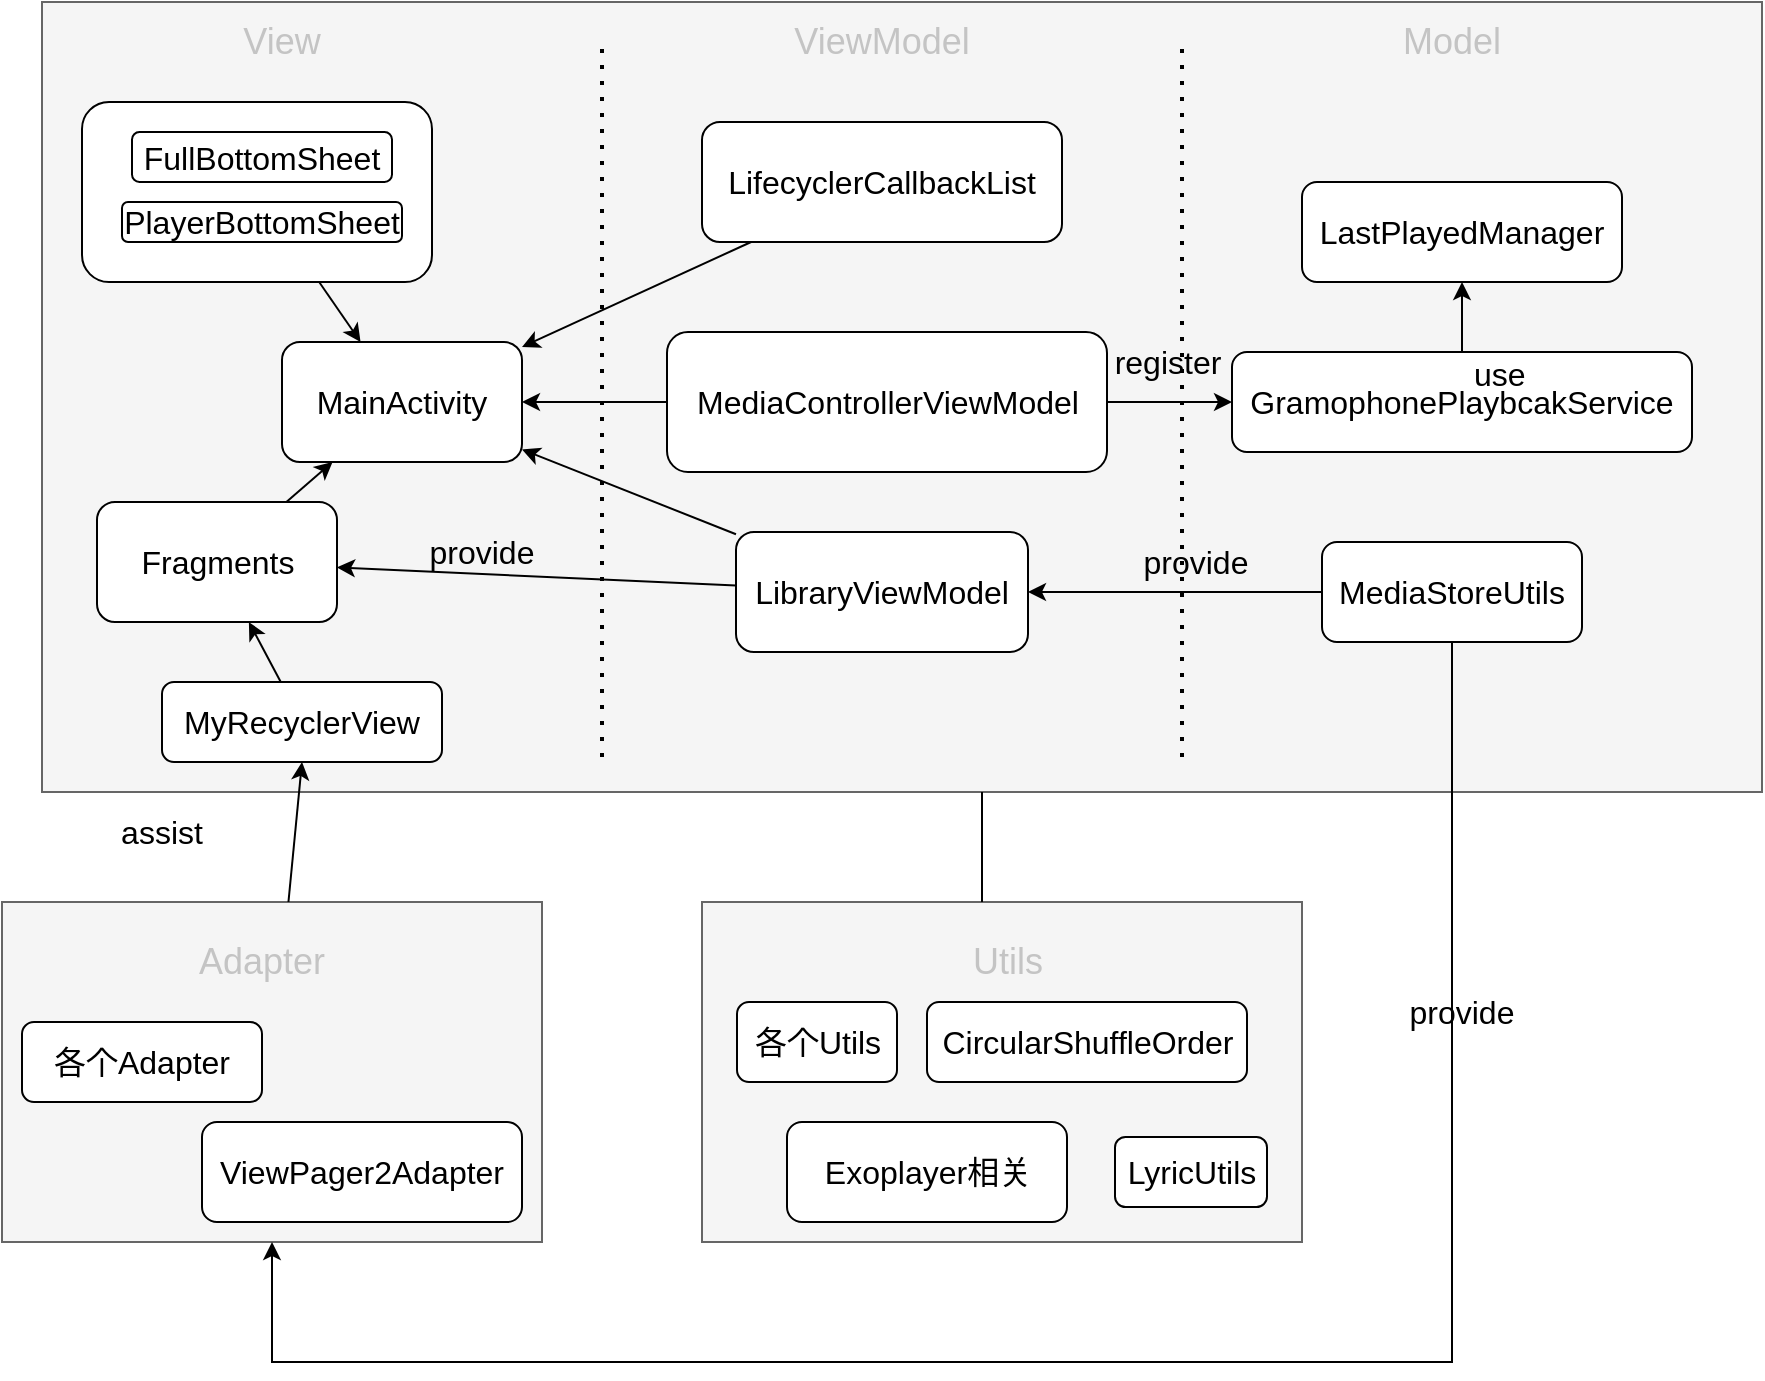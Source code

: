 <mxfile version="24.6.3" type="github">
  <diagram name="第 1 页" id="Te7wpRWQvnTpZzfU_cKO">
    <mxGraphModel dx="2338" dy="951" grid="1" gridSize="10" guides="1" tooltips="1" connect="1" arrows="1" fold="1" page="1" pageScale="1" pageWidth="827" pageHeight="1169" math="0" shadow="0">
      <root>
        <mxCell id="0" />
        <mxCell id="1" parent="0" />
        <mxCell id="id-Jjma-5_dawjfT9T-a-1" value="" style="rounded=0;whiteSpace=wrap;html=1;fillColor=#f5f5f5;fontColor=#333333;strokeColor=#666666;" vertex="1" parent="1">
          <mxGeometry x="-50" y="270" width="860" height="395" as="geometry" />
        </mxCell>
        <mxCell id="id-Jjma-5_dawjfT9T-a-2" value="" style="endArrow=none;dashed=1;html=1;dashPattern=1 3;strokeWidth=2;rounded=0;" edge="1" parent="1">
          <mxGeometry width="50" height="50" relative="1" as="geometry">
            <mxPoint x="230" y="647.5" as="sourcePoint" />
            <mxPoint x="230" y="287.5" as="targetPoint" />
          </mxGeometry>
        </mxCell>
        <mxCell id="id-Jjma-5_dawjfT9T-a-3" value="" style="endArrow=none;dashed=1;html=1;dashPattern=1 3;strokeWidth=2;rounded=0;" edge="1" parent="1">
          <mxGeometry width="50" height="50" relative="1" as="geometry">
            <mxPoint x="520" y="647.5" as="sourcePoint" />
            <mxPoint x="520" y="287.5" as="targetPoint" />
          </mxGeometry>
        </mxCell>
        <mxCell id="id-Jjma-5_dawjfT9T-a-4" value="&lt;font color=&quot;#c4c4c4&quot; style=&quot;font-size: 18px;&quot;&gt;View&lt;/font&gt;" style="text;html=1;strokeColor=none;fillColor=none;align=center;verticalAlign=middle;whiteSpace=wrap;rounded=0;" vertex="1" parent="1">
          <mxGeometry x="30" y="270" width="80" height="40" as="geometry" />
        </mxCell>
        <mxCell id="id-Jjma-5_dawjfT9T-a-5" value="&lt;font color=&quot;#c4c4c4&quot; style=&quot;font-size: 18px;&quot;&gt;ViewModel&lt;/font&gt;" style="text;html=1;strokeColor=none;fillColor=none;align=center;verticalAlign=middle;whiteSpace=wrap;rounded=0;" vertex="1" parent="1">
          <mxGeometry x="330" y="270" width="80" height="40" as="geometry" />
        </mxCell>
        <mxCell id="id-Jjma-5_dawjfT9T-a-6" value="&lt;font color=&quot;#c4c4c4&quot; style=&quot;font-size: 18px;&quot;&gt;Model&lt;/font&gt;" style="text;html=1;strokeColor=none;fillColor=none;align=center;verticalAlign=middle;whiteSpace=wrap;rounded=0;" vertex="1" parent="1">
          <mxGeometry x="615" y="270" width="80" height="40" as="geometry" />
        </mxCell>
        <mxCell id="id-Jjma-5_dawjfT9T-a-7" value="&lt;font style=&quot;font-size: 16px;&quot; color=&quot;#000000&quot;&gt;MediaStoreUtils&lt;/font&gt;" style="rounded=1;whiteSpace=wrap;html=1;fontSize=18;" vertex="1" parent="1">
          <mxGeometry x="590" y="540" width="130" height="50" as="geometry" />
        </mxCell>
        <mxCell id="id-Jjma-5_dawjfT9T-a-8" value="LastPlayedManager" style="rounded=1;whiteSpace=wrap;html=1;fontSize=16;fontColor=#000000;" vertex="1" parent="1">
          <mxGeometry x="580" y="360" width="160" height="50" as="geometry" />
        </mxCell>
        <mxCell id="id-Jjma-5_dawjfT9T-a-9" value="GramophonePlaybcakService" style="rounded=1;whiteSpace=wrap;html=1;fontSize=16;" vertex="1" parent="1">
          <mxGeometry x="545" y="445" width="230" height="50" as="geometry" />
        </mxCell>
        <mxCell id="id-Jjma-5_dawjfT9T-a-10" value="MainActivity" style="rounded=1;whiteSpace=wrap;html=1;fontSize=16;" vertex="1" parent="1">
          <mxGeometry x="70" y="440" width="120" height="60" as="geometry" />
        </mxCell>
        <mxCell id="id-Jjma-5_dawjfT9T-a-11" value="Fragments" style="rounded=1;whiteSpace=wrap;html=1;fontSize=16;fontColor=#000000;" vertex="1" parent="1">
          <mxGeometry x="-22.5" y="520" width="120" height="60" as="geometry" />
        </mxCell>
        <mxCell id="id-Jjma-5_dawjfT9T-a-12" value="" style="rounded=1;whiteSpace=wrap;html=1;fontSize=16;fontColor=#000000;" vertex="1" parent="1">
          <mxGeometry x="-30" y="320" width="175" height="90" as="geometry" />
        </mxCell>
        <mxCell id="id-Jjma-5_dawjfT9T-a-13" value="MyRecyclerView" style="rounded=1;whiteSpace=wrap;html=1;fontSize=16;fontColor=#000000;" vertex="1" parent="1">
          <mxGeometry x="10" y="610" width="140" height="40" as="geometry" />
        </mxCell>
        <mxCell id="id-Jjma-5_dawjfT9T-a-14" value="PlayerBottomSheet" style="rounded=1;whiteSpace=wrap;html=1;fontSize=16;fontColor=#000000;" vertex="1" parent="1">
          <mxGeometry x="-10" y="370" width="140" height="20" as="geometry" />
        </mxCell>
        <mxCell id="id-Jjma-5_dawjfT9T-a-15" value="FullBottomSheet" style="rounded=1;whiteSpace=wrap;html=1;fontSize=16;" vertex="1" parent="1">
          <mxGeometry x="-5" y="335" width="130" height="25" as="geometry" />
        </mxCell>
        <mxCell id="id-Jjma-5_dawjfT9T-a-16" value="LibraryViewModel" style="rounded=1;whiteSpace=wrap;html=1;fontSize=16;fontColor=#000000;" vertex="1" parent="1">
          <mxGeometry x="297" y="535" width="146" height="60" as="geometry" />
        </mxCell>
        <mxCell id="id-Jjma-5_dawjfT9T-a-17" value="MediaControllerViewModel" style="rounded=1;whiteSpace=wrap;html=1;fontSize=16;fontColor=#000000;" vertex="1" parent="1">
          <mxGeometry x="262.5" y="435" width="220" height="70" as="geometry" />
        </mxCell>
        <mxCell id="id-Jjma-5_dawjfT9T-a-18" value="LifecyclerCallbackList" style="rounded=1;whiteSpace=wrap;html=1;fontSize=16;fontColor=#000000;" vertex="1" parent="1">
          <mxGeometry x="280" y="330" width="180" height="60" as="geometry" />
        </mxCell>
        <mxCell id="id-Jjma-5_dawjfT9T-a-19" value="" style="rounded=0;whiteSpace=wrap;html=1;fontSize=16;fontColor=#333333;fillColor=#f5f5f5;strokeColor=#666666;" vertex="1" parent="1">
          <mxGeometry x="280" y="720" width="300" height="170" as="geometry" />
        </mxCell>
        <mxCell id="id-Jjma-5_dawjfT9T-a-20" value="&lt;font color=&quot;#c4c4c4&quot; style=&quot;font-size: 18px;&quot;&gt;Utils&lt;/font&gt;" style="text;html=1;strokeColor=none;fillColor=none;align=center;verticalAlign=middle;whiteSpace=wrap;rounded=0;" vertex="1" parent="1">
          <mxGeometry x="392.5" y="730" width="80" height="40" as="geometry" />
        </mxCell>
        <mxCell id="id-Jjma-5_dawjfT9T-a-21" value="各个Utils" style="rounded=1;whiteSpace=wrap;html=1;fontSize=16;fontColor=#000000;" vertex="1" parent="1">
          <mxGeometry x="297.5" y="770" width="80" height="40" as="geometry" />
        </mxCell>
        <mxCell id="id-Jjma-5_dawjfT9T-a-22" value="CircularShuffleOrder" style="rounded=1;whiteSpace=wrap;html=1;fontSize=16;fontColor=#000000;" vertex="1" parent="1">
          <mxGeometry x="392.5" y="770" width="160" height="40" as="geometry" />
        </mxCell>
        <mxCell id="id-Jjma-5_dawjfT9T-a-23" value="Exoplayer相关" style="rounded=1;whiteSpace=wrap;html=1;fontSize=16;fontColor=#000000;" vertex="1" parent="1">
          <mxGeometry x="322.5" y="830" width="140" height="50" as="geometry" />
        </mxCell>
        <mxCell id="id-Jjma-5_dawjfT9T-a-24" value="LyricUtils" style="rounded=1;whiteSpace=wrap;html=1;fontSize=16;fontColor=#000000;" vertex="1" parent="1">
          <mxGeometry x="486.5" y="837.5" width="76" height="35" as="geometry" />
        </mxCell>
        <mxCell id="id-Jjma-5_dawjfT9T-a-25" value="" style="endArrow=none;html=1;rounded=0;fontSize=16;fontColor=#000000;" edge="1" parent="1">
          <mxGeometry width="50" height="50" relative="1" as="geometry">
            <mxPoint x="420" y="720" as="sourcePoint" />
            <mxPoint x="420" y="665" as="targetPoint" />
          </mxGeometry>
        </mxCell>
        <mxCell id="id-Jjma-5_dawjfT9T-a-26" value="" style="rounded=0;whiteSpace=wrap;html=1;fontSize=16;fontColor=#333333;fillColor=#f5f5f5;strokeColor=#666666;" vertex="1" parent="1">
          <mxGeometry x="-70" y="720" width="270" height="170" as="geometry" />
        </mxCell>
        <mxCell id="id-Jjma-5_dawjfT9T-a-27" value="&lt;font color=&quot;#c4c4c4&quot; style=&quot;font-size: 18px;&quot;&gt;Adapter&lt;/font&gt;" style="text;html=1;strokeColor=none;fillColor=none;align=center;verticalAlign=middle;whiteSpace=wrap;rounded=0;" vertex="1" parent="1">
          <mxGeometry x="20" y="730" width="80" height="40" as="geometry" />
        </mxCell>
        <mxCell id="id-Jjma-5_dawjfT9T-a-28" value="各个Adapter" style="rounded=1;whiteSpace=wrap;html=1;fontSize=16;fontColor=#000000;" vertex="1" parent="1">
          <mxGeometry x="-60" y="780" width="120" height="40" as="geometry" />
        </mxCell>
        <mxCell id="id-Jjma-5_dawjfT9T-a-29" value="ViewPager2Adapter" style="rounded=1;whiteSpace=wrap;html=1;fontSize=16;" vertex="1" parent="1">
          <mxGeometry x="30" y="830" width="160" height="50" as="geometry" />
        </mxCell>
        <mxCell id="id-Jjma-5_dawjfT9T-a-30" value="" style="endArrow=classic;html=1;rounded=0;fontSize=16;fontColor=#000000;entryX=0.5;entryY=1;entryDx=0;entryDy=0;" edge="1" parent="1" source="id-Jjma-5_dawjfT9T-a-26" target="id-Jjma-5_dawjfT9T-a-13">
          <mxGeometry width="50" height="50" relative="1" as="geometry">
            <mxPoint x="320" y="590" as="sourcePoint" />
            <mxPoint x="370" y="540" as="targetPoint" />
          </mxGeometry>
        </mxCell>
        <mxCell id="id-Jjma-5_dawjfT9T-a-31" value="assist" style="text;html=1;strokeColor=none;fillColor=none;align=center;verticalAlign=middle;whiteSpace=wrap;rounded=0;fontSize=16;fontColor=#000000;" vertex="1" parent="1">
          <mxGeometry x="-20" y="670" width="60" height="30" as="geometry" />
        </mxCell>
        <mxCell id="id-Jjma-5_dawjfT9T-a-32" value="" style="endArrow=classic;html=1;rounded=0;fontSize=16;fontColor=#000000;" edge="1" parent="1" source="id-Jjma-5_dawjfT9T-a-11" target="id-Jjma-5_dawjfT9T-a-10">
          <mxGeometry width="50" height="50" relative="1" as="geometry">
            <mxPoint x="320" y="590" as="sourcePoint" />
            <mxPoint x="370" y="540" as="targetPoint" />
          </mxGeometry>
        </mxCell>
        <mxCell id="id-Jjma-5_dawjfT9T-a-33" value="" style="endArrow=classic;html=1;rounded=0;fontSize=16;fontColor=#000000;" edge="1" parent="1" source="id-Jjma-5_dawjfT9T-a-13" target="id-Jjma-5_dawjfT9T-a-11">
          <mxGeometry width="50" height="50" relative="1" as="geometry">
            <mxPoint x="320" y="590" as="sourcePoint" />
            <mxPoint x="370" y="540" as="targetPoint" />
          </mxGeometry>
        </mxCell>
        <mxCell id="id-Jjma-5_dawjfT9T-a-34" value="" style="endArrow=classic;html=1;rounded=0;fontSize=16;fontColor=#000000;" edge="1" parent="1" source="id-Jjma-5_dawjfT9T-a-12" target="id-Jjma-5_dawjfT9T-a-10">
          <mxGeometry width="50" height="50" relative="1" as="geometry">
            <mxPoint x="320" y="590" as="sourcePoint" />
            <mxPoint x="370" y="540" as="targetPoint" />
          </mxGeometry>
        </mxCell>
        <mxCell id="id-Jjma-5_dawjfT9T-a-35" value="" style="endArrow=classic;html=1;rounded=0;fontSize=16;fontColor=#000000;" edge="1" parent="1" source="id-Jjma-5_dawjfT9T-a-17" target="id-Jjma-5_dawjfT9T-a-10">
          <mxGeometry width="50" height="50" relative="1" as="geometry">
            <mxPoint x="250" y="470" as="sourcePoint" />
            <mxPoint x="370" y="440" as="targetPoint" />
          </mxGeometry>
        </mxCell>
        <mxCell id="id-Jjma-5_dawjfT9T-a-36" value="" style="endArrow=classic;html=1;rounded=0;fontSize=16;fontColor=#000000;" edge="1" parent="1" source="id-Jjma-5_dawjfT9T-a-7" target="id-Jjma-5_dawjfT9T-a-16">
          <mxGeometry width="50" height="50" relative="1" as="geometry">
            <mxPoint x="320" y="490" as="sourcePoint" />
            <mxPoint x="370" y="440" as="targetPoint" />
          </mxGeometry>
        </mxCell>
        <mxCell id="id-Jjma-5_dawjfT9T-a-37" value="" style="endArrow=classic;html=1;rounded=0;fontSize=16;fontColor=#000000;" edge="1" parent="1" source="id-Jjma-5_dawjfT9T-a-7" target="id-Jjma-5_dawjfT9T-a-26">
          <mxGeometry width="50" height="50" relative="1" as="geometry">
            <mxPoint x="320" y="690" as="sourcePoint" />
            <mxPoint x="370" y="640" as="targetPoint" />
            <Array as="points">
              <mxPoint x="655" y="950" />
              <mxPoint x="65" y="950" />
            </Array>
          </mxGeometry>
        </mxCell>
        <mxCell id="id-Jjma-5_dawjfT9T-a-38" value="provide" style="text;html=1;strokeColor=none;fillColor=none;align=center;verticalAlign=middle;whiteSpace=wrap;rounded=0;fontSize=16;fontColor=#000000;" vertex="1" parent="1">
          <mxGeometry x="630" y="760" width="60" height="30" as="geometry" />
        </mxCell>
        <mxCell id="id-Jjma-5_dawjfT9T-a-39" value="" style="endArrow=classic;html=1;rounded=0;fontSize=16;fontColor=#000000;" edge="1" parent="1" source="id-Jjma-5_dawjfT9T-a-17" target="id-Jjma-5_dawjfT9T-a-9">
          <mxGeometry width="50" height="50" relative="1" as="geometry">
            <mxPoint x="320" y="490" as="sourcePoint" />
            <mxPoint x="370" y="440" as="targetPoint" />
          </mxGeometry>
        </mxCell>
        <mxCell id="id-Jjma-5_dawjfT9T-a-40" value="register" style="text;html=1;strokeColor=none;fillColor=none;align=center;verticalAlign=middle;whiteSpace=wrap;rounded=0;fontSize=16;fontColor=#000000;" vertex="1" parent="1">
          <mxGeometry x="482.5" y="435" width="60" height="30" as="geometry" />
        </mxCell>
        <mxCell id="id-Jjma-5_dawjfT9T-a-41" value="" style="endArrow=classic;html=1;rounded=0;fontSize=16;fontColor=#000000;" edge="1" parent="1" source="id-Jjma-5_dawjfT9T-a-9" target="id-Jjma-5_dawjfT9T-a-8">
          <mxGeometry width="50" height="50" relative="1" as="geometry">
            <mxPoint x="320" y="580" as="sourcePoint" />
            <mxPoint x="370" y="530" as="targetPoint" />
          </mxGeometry>
        </mxCell>
        <mxCell id="id-Jjma-5_dawjfT9T-a-42" value="use" style="text;strokeColor=none;fillColor=none;align=left;verticalAlign=middle;spacingLeft=4;spacingRight=4;overflow=hidden;points=[[0,0.5],[1,0.5]];portConstraint=eastwest;rotatable=0;fontSize=16;fontColor=#000000;" vertex="1" parent="1">
          <mxGeometry x="660" y="440" width="50" height="30" as="geometry" />
        </mxCell>
        <mxCell id="id-Jjma-5_dawjfT9T-a-43" value="" style="endArrow=classic;html=1;rounded=0;fontSize=16;fontColor=#000000;" edge="1" parent="1" source="id-Jjma-5_dawjfT9T-a-16" target="id-Jjma-5_dawjfT9T-a-10">
          <mxGeometry width="50" height="50" relative="1" as="geometry">
            <mxPoint x="320" y="580" as="sourcePoint" />
            <mxPoint x="370" y="530" as="targetPoint" />
          </mxGeometry>
        </mxCell>
        <mxCell id="id-Jjma-5_dawjfT9T-a-44" value="" style="endArrow=classic;html=1;rounded=0;fontSize=16;fontColor=#000000;" edge="1" parent="1" source="id-Jjma-5_dawjfT9T-a-16" target="id-Jjma-5_dawjfT9T-a-11">
          <mxGeometry width="50" height="50" relative="1" as="geometry">
            <mxPoint x="320" y="680" as="sourcePoint" />
            <mxPoint x="370" y="630" as="targetPoint" />
          </mxGeometry>
        </mxCell>
        <mxCell id="id-Jjma-5_dawjfT9T-a-45" value="provide" style="text;html=1;strokeColor=none;fillColor=none;align=center;verticalAlign=middle;whiteSpace=wrap;rounded=0;fontSize=16;fontColor=#000000;" vertex="1" parent="1">
          <mxGeometry x="496.5" y="535" width="60" height="30" as="geometry" />
        </mxCell>
        <mxCell id="id-Jjma-5_dawjfT9T-a-46" value="provide" style="text;html=1;strokeColor=none;fillColor=none;align=center;verticalAlign=middle;whiteSpace=wrap;rounded=0;fontSize=16;fontColor=#000000;" vertex="1" parent="1">
          <mxGeometry x="140" y="530" width="60" height="30" as="geometry" />
        </mxCell>
        <mxCell id="id-Jjma-5_dawjfT9T-a-47" value="" style="endArrow=classic;html=1;rounded=0;fontSize=16;fontColor=#000000;" edge="1" parent="1" source="id-Jjma-5_dawjfT9T-a-18" target="id-Jjma-5_dawjfT9T-a-10">
          <mxGeometry width="50" height="50" relative="1" as="geometry">
            <mxPoint x="320" y="580" as="sourcePoint" />
            <mxPoint x="370" y="530" as="targetPoint" />
          </mxGeometry>
        </mxCell>
      </root>
    </mxGraphModel>
  </diagram>
</mxfile>
